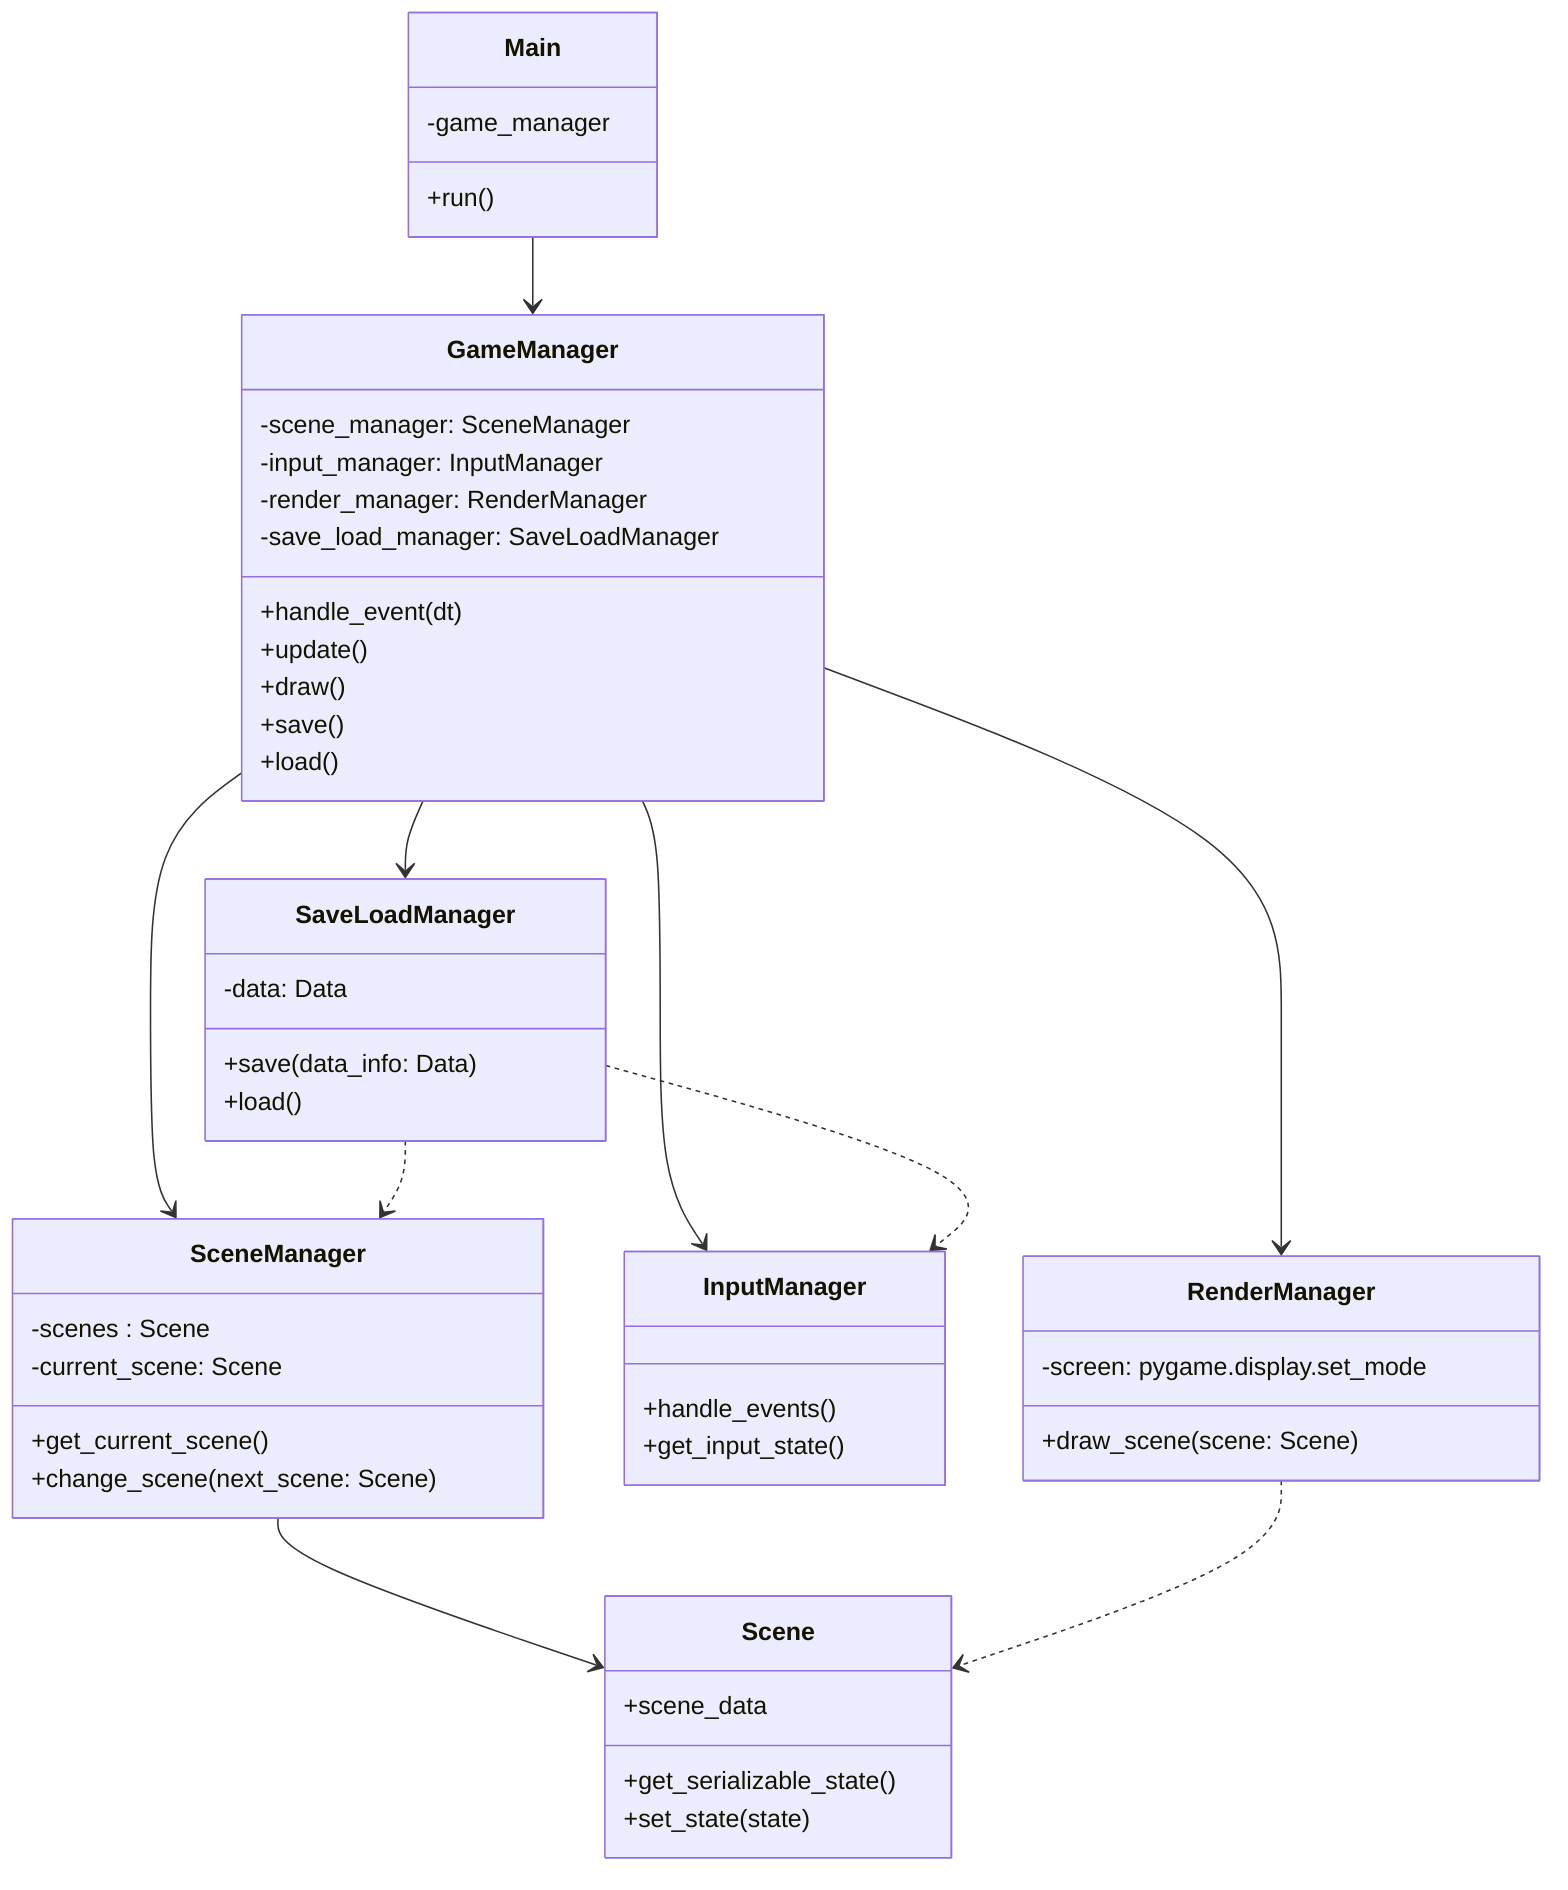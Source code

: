 classDiagram
    class Main {
        -game_manager
        +run()
    }
    class GameManager {
        -scene_manager: SceneManager
        -input_manager: InputManager
        -render_manager: RenderManager
        -save_load_manager: SaveLoadManager
        +handle_event(dt)
        +update()
        +draw()
        +save()
        +load()
    }
    class SceneManager {
        -scenes : Scene
        -current_scene: Scene
        +get_current_scene()
        +change_scene(next_scene: Scene)
    }
    class InputManager {
        +handle_events()
        +get_input_state()
    }
    class RenderManager {
        -screen: pygame.display.set_mode
        +draw_scene(scene: Scene)
    }
    class SaveLoadManager {
        -data: Data
        +save(data_info: Data)
        +load()
    }
    class Scene {
        +scene_data
        +get_serializable_state()
        +set_state(state)
    }
    Main --> GameManager
    GameManager --> SceneManager
    GameManager --> InputManager
    GameManager --> RenderManager
    GameManager --> SaveLoadManager
    SceneManager --> Scene
    RenderManager ..> Scene
    SaveLoadManager ..> SceneManager
    SaveLoadManager ..> InputManager